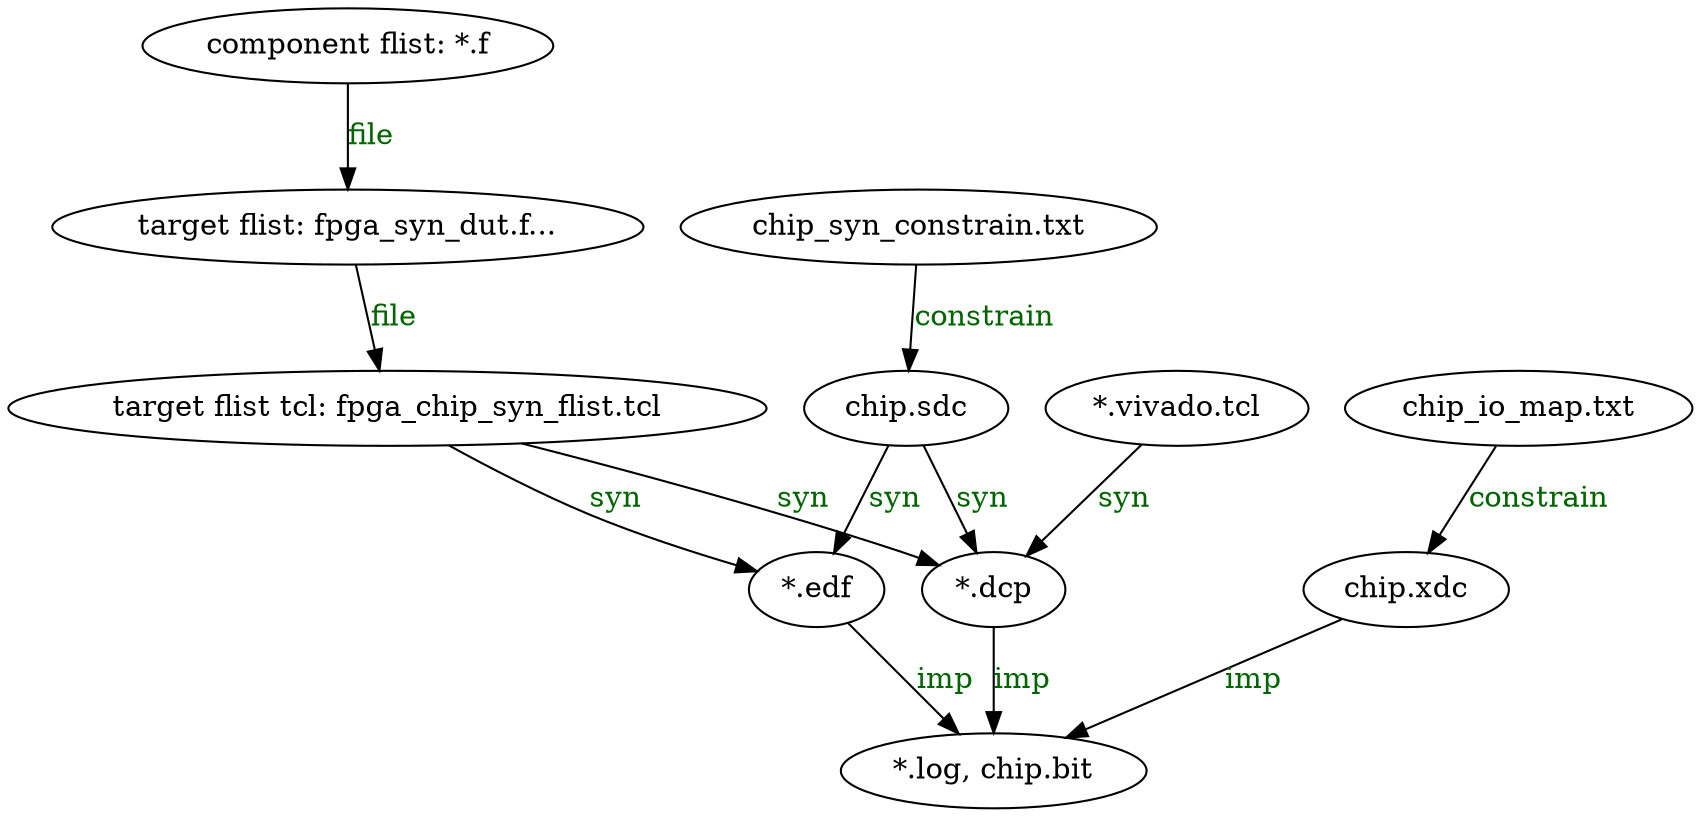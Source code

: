 digraph pic1 {
  RTLFlistSrc [label = "component flist: *.f"]
  RTLFlistTarget [label = "target flist: fpga_syn_dut.f..."]
  synFlistTcl [label = "target flist tcl: fpga_chip_syn_flist.tcl"]
  IPTclList  [label = "*.vivado.tcl"]
  edfList [label = "*.edf"]
  dcpList [label = "*.dcp"]
  sdcConfigFile [label = "chip_syn_constrain.txt"]
  sdcFile [label = "chip.sdc"]
  xdcConfigFile [label = "chip_io_map.txt"]
  xdcFile [label = "chip.xdc"]
  result  [label = "*.log, chip.bit"]

  RTLFlistSrc    -> RTLFlistTarget [label="file", fontcolor=darkgreen]
  RTLFlistTarget -> synFlistTcl    [label="file", fontcolor=darkgreen]
  synFlistTcl    -> edfList        [label="syn", fontcolor=darkgreen]
  IPTclList      -> dcpList        [label="syn", fontcolor=darkgreen]
  sdcFile        -> edfList        [label="syn", fontcolor=darkgreen]
  sdcFile        -> dcpList        [label="syn", fontcolor=darkgreen]
  sdcConfigFile  -> sdcFile        [label="constrain", fontcolor=darkgreen]
  synFlistTcl    -> dcpList        [label="syn", fontcolor=darkgreen]
  edfList        -> result         [label="imp", fontcolor=darkgreen]
  dcpList        -> result         [label="imp", fontcolor=darkgreen]
  xdcConfigFile  -> xdcFile        [label="constrain", fontcolor=darkgreen]
  xdcFile        -> result         [label="imp", fontcolor=darkgreen]
}
